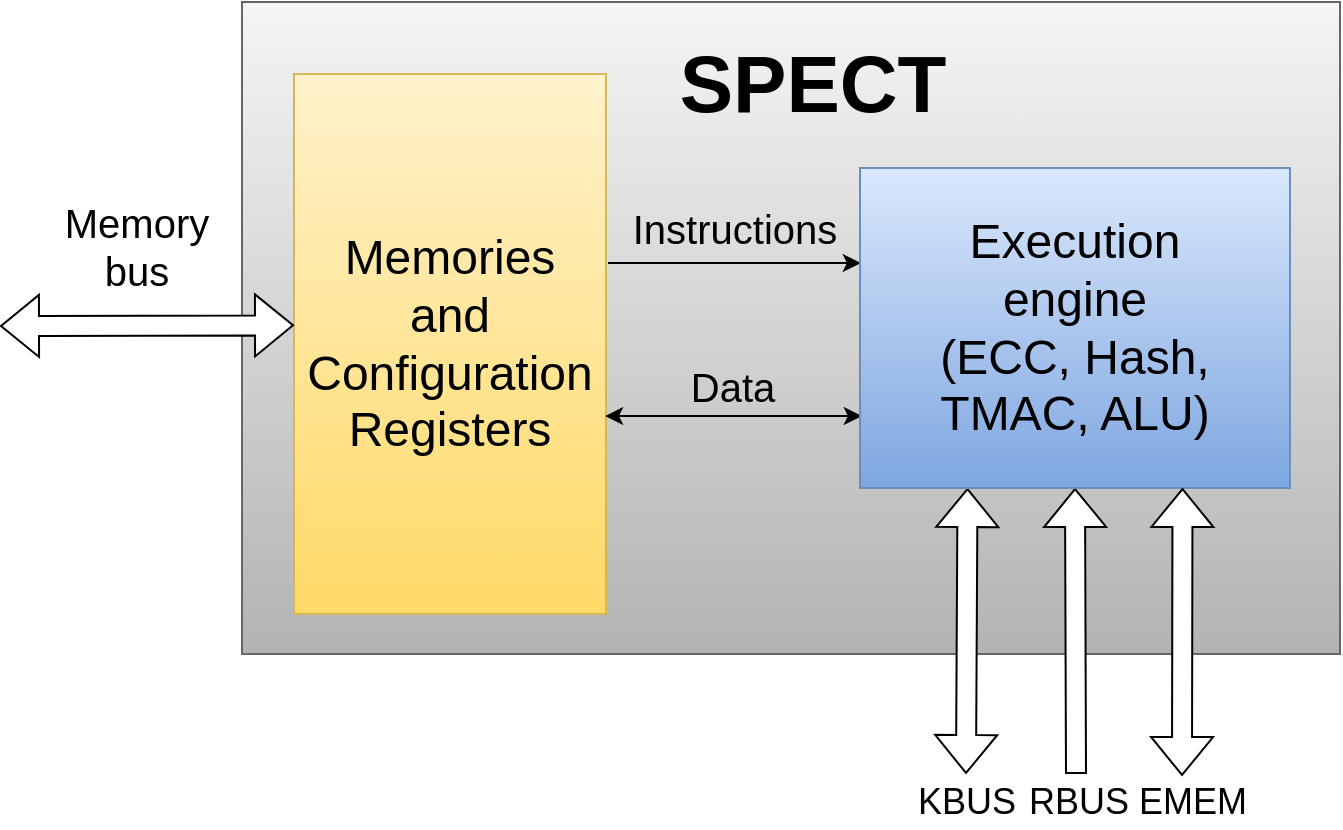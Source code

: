 <mxfile version="19.0.3" type="device" pages="3"><diagram id="puomRFM_Bwkc0ozgEDTy" name="Block diagram"><mxGraphModel dx="2062" dy="1272" grid="1" gridSize="1" guides="1" tooltips="1" connect="1" arrows="1" fold="1" page="1" pageScale="1" pageWidth="3300" pageHeight="2339" math="0" shadow="0"><root><mxCell id="0"/><mxCell id="1" parent="0"/><mxCell id="3hi2WO9LZcjGQ-PQPl_1-1" value="" style="rounded=0;whiteSpace=wrap;html=1;fillColor=#f5f5f5;strokeColor=#666666;gradientColor=#b3b3b3;" parent="1" vertex="1"><mxGeometry x="188" y="174" width="549" height="326" as="geometry"/></mxCell><mxCell id="3hi2WO9LZcjGQ-PQPl_1-4" value="SPECT" style="text;html=1;align=center;verticalAlign=middle;resizable=0;points=[];autosize=1;fontSize=40;fontStyle=1;" parent="1" vertex="1"><mxGeometry x="401" y="187" width="144" height="53" as="geometry"/></mxCell><mxCell id="3hi2WO9LZcjGQ-PQPl_1-23" style="edgeStyle=orthogonalEdgeStyle;rounded=0;orthogonalLoop=1;jettySize=auto;html=1;exitX=1;exitY=0.25;exitDx=0;exitDy=0;entryX=-0.012;entryY=0.122;entryDx=0;entryDy=0;entryPerimeter=0;fontSize=24;startArrow=none;startFill=0;fillColor=default;" parent="1" edge="1"><mxGeometry relative="1" as="geometry"><mxPoint x="371" y="304.5" as="sourcePoint"/><mxPoint x="497.42" y="304.52" as="targetPoint"/></mxGeometry></mxCell><mxCell id="3hi2WO9LZcjGQ-PQPl_1-5" value="Memories&lt;br style=&quot;font-size: 24px;&quot;&gt;and&lt;br style=&quot;font-size: 24px;&quot;&gt;Configuration Registers" style="rounded=0;whiteSpace=wrap;html=1;fontSize=24;fillColor=#fff2cc;gradientColor=#ffd966;strokeColor=#d6b656;" parent="1" vertex="1"><mxGeometry x="214" y="210" width="156" height="270" as="geometry"/></mxCell><mxCell id="3hi2WO9LZcjGQ-PQPl_1-6" value="" style="shape=flexArrow;endArrow=classic;startArrow=classic;html=1;rounded=0;fontSize=20;fillColor=default;" parent="1" edge="1"><mxGeometry width="100" height="100" relative="1" as="geometry"><mxPoint x="67" y="336" as="sourcePoint"/><mxPoint x="214" y="335.66" as="targetPoint"/></mxGeometry></mxCell><mxCell id="3hi2WO9LZcjGQ-PQPl_1-7" value="Memory&lt;br&gt;bus" style="text;html=1;align=center;verticalAlign=middle;resizable=0;points=[];autosize=1;strokeColor=none;fillColor=none;fontSize=20;" parent="1" vertex="1"><mxGeometry x="90" y="271" width="90" height="50" as="geometry"/></mxCell><mxCell id="3hi2WO9LZcjGQ-PQPl_1-13" style="edgeStyle=orthogonalEdgeStyle;rounded=0;orthogonalLoop=1;jettySize=auto;html=1;exitX=-0.005;exitY=0.844;exitDx=0;exitDy=0;fontSize=20;startArrow=classic;startFill=1;fillColor=default;exitPerimeter=0;entryX=0.997;entryY=0.678;entryDx=0;entryDy=0;entryPerimeter=0;" parent="1" edge="1"><mxGeometry relative="1" as="geometry"><mxPoint x="497.925" y="381.04" as="sourcePoint"/><mxPoint x="369.532" y="381.06" as="targetPoint"/><Array as="points"><mxPoint x="404" y="381"/><mxPoint x="404" y="381"/></Array></mxGeometry></mxCell><mxCell id="3hi2WO9LZcjGQ-PQPl_1-11" value="&lt;span style=&quot;font-size: 20px;&quot;&gt;Data&lt;br&gt;&lt;/span&gt;" style="text;html=1;align=center;verticalAlign=middle;resizable=0;points=[];autosize=1;strokeColor=none;fillColor=none;fontSize=30;labelBackgroundColor=none;" parent="1" vertex="1"><mxGeometry x="406" y="341" width="53" height="44" as="geometry"/></mxCell><mxCell id="3hi2WO9LZcjGQ-PQPl_1-15" value="" style="shape=flexArrow;endArrow=block;html=1;rounded=0;fontSize=20;fillColor=default;endFill=0;startArrow=block;entryX=0.25;entryY=1;entryDx=0;entryDy=0;" parent="1" edge="1" target="3hi2WO9LZcjGQ-PQPl_1-9"><mxGeometry width="50" height="50" relative="1" as="geometry"><mxPoint x="550" y="560" as="sourcePoint"/><mxPoint x="449" y="609" as="targetPoint"/></mxGeometry></mxCell><mxCell id="3hi2WO9LZcjGQ-PQPl_1-16" value="KBUS" style="text;html=1;align=center;verticalAlign=middle;resizable=0;points=[];autosize=1;strokeColor=none;fillColor=none;fontSize=18;" parent="1" vertex="1"><mxGeometry x="520" y="560" width="60" height="27" as="geometry"/></mxCell><mxCell id="3hi2WO9LZcjGQ-PQPl_1-17" value="" style="shape=flexArrow;endArrow=classic;html=1;rounded=0;fontSize=20;fillColor=default;entryX=0.5;entryY=1;entryDx=0;entryDy=0;" parent="1" edge="1" target="3hi2WO9LZcjGQ-PQPl_1-9"><mxGeometry width="50" height="50" relative="1" as="geometry"><mxPoint x="605" y="560" as="sourcePoint"/><mxPoint x="664.004" y="418" as="targetPoint"/></mxGeometry></mxCell><mxCell id="3hi2WO9LZcjGQ-PQPl_1-18" value="RBUS" style="text;html=1;align=center;verticalAlign=middle;resizable=0;points=[];autosize=1;strokeColor=none;fillColor=none;fontSize=18;" parent="1" vertex="1"><mxGeometry x="575" y="560" width="61" height="27" as="geometry"/></mxCell><mxCell id="3hi2WO9LZcjGQ-PQPl_1-9" value="Execution&lt;br&gt;engine&lt;br style=&quot;font-size: 24px;&quot;&gt;(ECC, Hash, TMAC, ALU)" style="rounded=0;whiteSpace=wrap;html=1;fontSize=24;fillColor=#dae8fc;gradientColor=#7ea6e0;strokeColor=#6c8ebf;" parent="1" vertex="1"><mxGeometry x="497" y="257" width="215" height="160" as="geometry"/></mxCell><mxCell id="3hi2WO9LZcjGQ-PQPl_1-24" value="&lt;span style=&quot;font-size: 20px;&quot;&gt;Instructions&lt;br&gt;&lt;/span&gt;" style="text;html=1;align=center;verticalAlign=middle;resizable=0;points=[];autosize=1;strokeColor=none;fillColor=none;fontSize=30;labelBackgroundColor=none;" parent="1" vertex="1"><mxGeometry x="377" y="262" width="113" height="44" as="geometry"/></mxCell><mxCell id="Th3ctkNGUyeRGJEMlNRt-1" value="" style="shape=flexArrow;endArrow=classic;html=1;rounded=0;fontSize=20;fillColor=default;entryX=0.75;entryY=1;entryDx=0;entryDy=0;startArrow=block;" edge="1" parent="1" target="3hi2WO9LZcjGQ-PQPl_1-9"><mxGeometry width="50" height="50" relative="1" as="geometry"><mxPoint x="658" y="561" as="sourcePoint"/><mxPoint x="928.5" y="398" as="targetPoint"/></mxGeometry></mxCell><mxCell id="Th3ctkNGUyeRGJEMlNRt-3" value="EMEM" style="text;html=1;align=center;verticalAlign=middle;resizable=0;points=[];autosize=1;strokeColor=none;fillColor=none;fontSize=18;" vertex="1" parent="1"><mxGeometry x="630" y="560" width="65" height="27" as="geometry"/></mxCell></root></mxGraphModel></diagram><diagram id="ZUy0CCjmALn99LovKJw2" name="Programmers model"><mxGraphModel dx="1422" dy="877" grid="1" gridSize="1" guides="1" tooltips="1" connect="1" arrows="1" fold="1" page="1" pageScale="1" pageWidth="3300" pageHeight="2339" math="0" shadow="0"><root><mxCell id="0"/><mxCell id="1" parent="0"/><mxCell id="fU5cxxyZtmImsJdEcCQk-1" value="..." style="rounded=0;whiteSpace=wrap;html=1;labelBackgroundColor=none;fontSize=24;fillColor=#f5f5f5;gradientColor=#b3b3b3;strokeColor=#666666;" parent="1" vertex="1"><mxGeometry x="433" y="209" width="167" height="286" as="geometry"/></mxCell><mxCell id="fU5cxxyZtmImsJdEcCQk-2" value="R0" style="rounded=0;whiteSpace=wrap;html=1;labelBackgroundColor=none;fontSize=24;strokeColor=#666666;fillColor=#f5f5f5;gradientColor=#b3b3b3;" parent="1" vertex="1"><mxGeometry x="433" y="209" width="167" height="26" as="geometry"/></mxCell><mxCell id="fU5cxxyZtmImsJdEcCQk-4" value="R1" style="rounded=0;whiteSpace=wrap;html=1;labelBackgroundColor=none;fontSize=24;strokeColor=#666666;fillColor=#f5f5f5;gradientColor=#b3b3b3;" parent="1" vertex="1"><mxGeometry x="433" y="235" width="167" height="26" as="geometry"/></mxCell><mxCell id="fU5cxxyZtmImsJdEcCQk-5" value="R31" style="rounded=0;whiteSpace=wrap;html=1;labelBackgroundColor=none;fontSize=24;strokeColor=#666666;fillColor=#f5f5f5;gradientColor=#b3b3b3;" parent="1" vertex="1"><mxGeometry x="433" y="469" width="167" height="26" as="geometry"/></mxCell><mxCell id="fU5cxxyZtmImsJdEcCQk-6" value="255" style="text;html=1;align=center;verticalAlign=middle;resizable=0;points=[];autosize=1;strokeColor=none;fillColor=none;fontSize=20;" parent="1" vertex="1"><mxGeometry x="412" y="180" width="44" height="29" as="geometry"/></mxCell><mxCell id="fU5cxxyZtmImsJdEcCQk-7" value="0" style="text;html=1;align=center;verticalAlign=middle;resizable=0;points=[];autosize=1;strokeColor=none;fillColor=none;fontSize=20;" parent="1" vertex="1"><mxGeometry x="589" y="181" width="22" height="29" as="geometry"/></mxCell><mxCell id="fU5cxxyZtmImsJdEcCQk-8" value="PC" style="rounded=0;whiteSpace=wrap;html=1;labelBackgroundColor=none;fontSize=24;fillColor=#ffcd28;gradientColor=#ffa500;strokeColor=#d79b00;" parent="1" vertex="1"><mxGeometry x="680" y="251" width="102" height="26" as="geometry"/></mxCell><mxCell id="fU5cxxyZtmImsJdEcCQk-9" value="15" style="text;html=1;align=center;verticalAlign=middle;resizable=0;points=[];autosize=1;strokeColor=none;fillColor=none;fontSize=20;" parent="1" vertex="1"><mxGeometry x="665" y="224" width="33" height="29" as="geometry"/></mxCell><mxCell id="fU5cxxyZtmImsJdEcCQk-10" value="0" style="text;html=1;align=center;verticalAlign=middle;resizable=0;points=[];autosize=1;strokeColor=none;fillColor=none;fontSize=20;" parent="1" vertex="1"><mxGeometry x="770" y="224" width="22" height="29" as="geometry"/></mxCell><mxCell id="fU5cxxyZtmImsJdEcCQk-15" value="" style="rounded=0;whiteSpace=wrap;html=1;labelBackgroundColor=none;fontSize=24;fillColor=#fff2cc;gradientColor=#ffd966;strokeColor=#d6b656;" parent="1" vertex="1"><mxGeometry x="679" y="418" width="102" height="26" as="geometry"/></mxCell><mxCell id="fU5cxxyZtmImsJdEcCQk-16" value="15" style="text;html=1;align=center;verticalAlign=middle;resizable=0;points=[];autosize=1;strokeColor=none;fillColor=none;fontSize=20;" parent="1" vertex="1"><mxGeometry x="664" y="286" width="33" height="29" as="geometry"/></mxCell><mxCell id="fU5cxxyZtmImsJdEcCQk-17" value="0" style="text;html=1;align=center;verticalAlign=middle;resizable=0;points=[];autosize=1;strokeColor=none;fillColor=none;fontSize=20;" parent="1" vertex="1"><mxGeometry x="769" y="286" width="22" height="29" as="geometry"/></mxCell><mxCell id="fU5cxxyZtmImsJdEcCQk-18" value="" style="rounded=0;whiteSpace=wrap;html=1;labelBackgroundColor=none;fontSize=24;fillColor=#fff2cc;gradientColor=#ffd966;strokeColor=#d6b656;" parent="1" vertex="1"><mxGeometry x="679" y="392" width="102" height="26" as="geometry"/></mxCell><mxCell id="fU5cxxyZtmImsJdEcCQk-19" value="R30" style="rounded=0;whiteSpace=wrap;html=1;labelBackgroundColor=none;fontSize=24;strokeColor=#666666;fillColor=#f5f5f5;gradientColor=#b3b3b3;" parent="1" vertex="1"><mxGeometry x="433" y="443" width="167" height="26" as="geometry"/></mxCell><mxCell id="fU5cxxyZtmImsJdEcCQk-20" value="R2" style="rounded=0;whiteSpace=wrap;html=1;labelBackgroundColor=none;fontSize=24;strokeColor=#666666;fillColor=#f5f5f5;gradientColor=#b3b3b3;" parent="1" vertex="1"><mxGeometry x="433" y="261" width="167" height="26" as="geometry"/></mxCell><mxCell id="fU5cxxyZtmImsJdEcCQk-21" value="R29" style="rounded=0;whiteSpace=wrap;html=1;labelBackgroundColor=none;fontSize=24;strokeColor=#666666;fillColor=#f5f5f5;gradientColor=#b3b3b3;" parent="1" vertex="1"><mxGeometry x="433" y="417" width="167" height="26" as="geometry"/></mxCell><mxCell id="fU5cxxyZtmImsJdEcCQk-22" value="" style="rounded=0;whiteSpace=wrap;html=1;labelBackgroundColor=none;fontSize=24;fillColor=#fff2cc;gradientColor=#ffd966;strokeColor=#d6b656;" parent="1" vertex="1"><mxGeometry x="679" y="367" width="102" height="26" as="geometry"/></mxCell><mxCell id="fU5cxxyZtmImsJdEcCQk-24" value="" style="rounded=0;whiteSpace=wrap;html=1;labelBackgroundColor=none;fontSize=24;fillColor=#fff2cc;gradientColor=#ffd966;strokeColor=#d6b656;" parent="1" vertex="1"><mxGeometry x="679" y="341" width="102" height="26" as="geometry"/></mxCell><mxCell id="fU5cxxyZtmImsJdEcCQk-25" value="RAR" style="text;html=1;align=center;verticalAlign=middle;resizable=0;points=[];autosize=1;strokeColor=none;fillColor=none;fontSize=24;" parent="1" vertex="1"><mxGeometry x="701" y="363" width="62" height="34" as="geometry"/></mxCell><mxCell id="fU5cxxyZtmImsJdEcCQk-26" value="Z" style="rounded=0;whiteSpace=wrap;html=1;labelBackgroundColor=none;fontSize=24;fillColor=#e6d0de;gradientColor=#d5739d;strokeColor=#996185;" parent="1" vertex="1"><mxGeometry x="681.5" y="196" width="33" height="26" as="geometry"/></mxCell><mxCell id="fU5cxxyZtmImsJdEcCQk-27" value="C" style="rounded=0;whiteSpace=wrap;html=1;labelBackgroundColor=none;fontSize=24;fillColor=#f8cecc;gradientColor=#ea6b66;strokeColor=#b85450;" parent="1" vertex="1"><mxGeometry x="714.5" y="196" width="33" height="26" as="geometry"/></mxCell><mxCell id="fU5cxxyZtmImsJdEcCQk-28" value="..." style="rounded=0;whiteSpace=wrap;html=1;labelBackgroundColor=none;fontSize=24;fillColor=#dae8fc;gradientColor=#7ea6e0;strokeColor=#6c8ebf;" parent="1" vertex="1"><mxGeometry x="865" y="208" width="167" height="63" as="geometry"/></mxCell><mxCell id="fU5cxxyZtmImsJdEcCQk-30" value="Mem" style="text;html=1;align=center;verticalAlign=middle;resizable=0;points=[];autosize=1;strokeColor=none;fillColor=none;fontSize=24;" parent="1" vertex="1"><mxGeometry x="914" y="175" width="64" height="34" as="geometry"/></mxCell><mxCell id="fU5cxxyZtmImsJdEcCQk-31" value="31" style="text;html=1;align=center;verticalAlign=middle;resizable=0;points=[];autosize=1;strokeColor=none;fillColor=none;fontSize=20;" parent="1" vertex="1"><mxGeometry x="851" y="181" width="33" height="29" as="geometry"/></mxCell><mxCell id="fU5cxxyZtmImsJdEcCQk-32" value="0" style="text;html=1;align=center;verticalAlign=middle;resizable=0;points=[];autosize=1;strokeColor=none;fillColor=none;fontSize=20;" parent="1" vertex="1"><mxGeometry x="1020" y="181" width="22" height="29" as="geometry"/></mxCell><mxCell id="fU5cxxyZtmImsJdEcCQk-33" value="0x0000" style="rounded=0;whiteSpace=wrap;html=1;labelBackgroundColor=none;fontSize=24;strokeColor=#6c8ebf;fillColor=#dae8fc;gradientColor=#7ea6e0;" parent="1" vertex="1"><mxGeometry x="865" y="208" width="167" height="26" as="geometry"/></mxCell><mxCell id="fU5cxxyZtmImsJdEcCQk-34" value="0x07FC" style="rounded=0;whiteSpace=wrap;html=1;labelBackgroundColor=none;fontSize=24;strokeColor=#6c8ebf;fillColor=#dae8fc;gradientColor=#7ea6e0;" parent="1" vertex="1"><mxGeometry x="865" y="257" width="167" height="26" as="geometry"/></mxCell><mxCell id="fU5cxxyZtmImsJdEcCQk-41" value="" style="rounded=0;whiteSpace=wrap;html=1;labelBackgroundColor=none;fontSize=24;fillColor=#fff2cc;gradientColor=#ffd966;strokeColor=#d6b656;" parent="1" vertex="1"><mxGeometry x="679" y="315" width="102" height="26" as="geometry"/></mxCell><mxCell id="FV1ju-upL0kuKlAXYwmE-1" value="..." style="rounded=0;whiteSpace=wrap;html=1;labelBackgroundColor=none;fontSize=24;fillColor=#dae8fc;gradientColor=#7ea6e0;strokeColor=#6c8ebf;" parent="1" vertex="1"><mxGeometry x="865" y="290" width="167" height="63" as="geometry"/></mxCell><mxCell id="FV1ju-upL0kuKlAXYwmE-2" value="0x1000" style="rounded=0;whiteSpace=wrap;html=1;labelBackgroundColor=none;fontSize=24;strokeColor=#6c8ebf;fillColor=#dae8fc;gradientColor=#7ea6e0;" parent="1" vertex="1"><mxGeometry x="865" y="290" width="167" height="26" as="geometry"/></mxCell><mxCell id="FV1ju-upL0kuKlAXYwmE-3" value="0x11FC" style="rounded=0;whiteSpace=wrap;html=1;labelBackgroundColor=none;fontSize=24;strokeColor=#6c8ebf;fillColor=#dae8fc;gradientColor=#7ea6e0;" parent="1" vertex="1"><mxGeometry x="865" y="339" width="167" height="26" as="geometry"/></mxCell><mxCell id="FV1ju-upL0kuKlAXYwmE-4" value="..." style="rounded=0;whiteSpace=wrap;html=1;labelBackgroundColor=none;fontSize=24;fillColor=#dae8fc;gradientColor=#7ea6e0;strokeColor=#6c8ebf;" parent="1" vertex="1"><mxGeometry x="865" y="373" width="167" height="63" as="geometry"/></mxCell><mxCell id="FV1ju-upL0kuKlAXYwmE-5" value="0x3000" style="rounded=0;whiteSpace=wrap;html=1;labelBackgroundColor=none;fontSize=24;strokeColor=#6c8ebf;fillColor=#dae8fc;gradientColor=#7ea6e0;" parent="1" vertex="1"><mxGeometry x="865" y="373" width="167" height="26" as="geometry"/></mxCell><mxCell id="FV1ju-upL0kuKlAXYwmE-6" value="0x37FC" style="rounded=0;whiteSpace=wrap;html=1;labelBackgroundColor=none;fontSize=24;strokeColor=#6c8ebf;fillColor=#dae8fc;gradientColor=#7ea6e0;" parent="1" vertex="1"><mxGeometry x="865" y="422" width="167" height="26" as="geometry"/></mxCell><mxCell id="Ek8fxgFJlRoJDEGPUa06-1" value="..." style="rounded=0;whiteSpace=wrap;html=1;labelBackgroundColor=none;fontSize=24;fillColor=#dae8fc;gradientColor=#7ea6e0;strokeColor=#6c8ebf;" vertex="1" parent="1"><mxGeometry x="1072" y="210" width="167" height="63" as="geometry"/></mxCell><mxCell id="Ek8fxgFJlRoJDEGPUa06-2" value="0x4000" style="rounded=0;whiteSpace=wrap;html=1;labelBackgroundColor=none;fontSize=24;strokeColor=#6c8ebf;fillColor=#dae8fc;gradientColor=#7ea6e0;" vertex="1" parent="1"><mxGeometry x="1072" y="210" width="167" height="26" as="geometry"/></mxCell><mxCell id="Ek8fxgFJlRoJDEGPUa06-3" value="0x408C" style="rounded=0;whiteSpace=wrap;html=1;labelBackgroundColor=none;fontSize=24;strokeColor=#6c8ebf;fillColor=#dae8fc;gradientColor=#7ea6e0;" vertex="1" parent="1"><mxGeometry x="1072" y="259" width="167" height="26" as="geometry"/></mxCell><mxCell id="Ek8fxgFJlRoJDEGPUa06-4" value="..." style="rounded=0;whiteSpace=wrap;html=1;labelBackgroundColor=none;fontSize=24;fillColor=#dae8fc;gradientColor=#7ea6e0;strokeColor=#6c8ebf;" vertex="1" parent="1"><mxGeometry x="1072" y="370" width="167" height="63" as="geometry"/></mxCell><mxCell id="Ek8fxgFJlRoJDEGPUa06-5" value="0x5000" style="rounded=0;whiteSpace=wrap;html=1;labelBackgroundColor=none;fontSize=24;strokeColor=#6c8ebf;fillColor=#dae8fc;gradientColor=#7ea6e0;" vertex="1" parent="1"><mxGeometry x="1072" y="370" width="167" height="26" as="geometry"/></mxCell><mxCell id="Ek8fxgFJlRoJDEGPUa06-6" value="0x508C" style="rounded=0;whiteSpace=wrap;html=1;labelBackgroundColor=none;fontSize=24;strokeColor=#6c8ebf;fillColor=#dae8fc;gradientColor=#7ea6e0;" vertex="1" parent="1"><mxGeometry x="1072" y="419" width="167" height="26" as="geometry"/></mxCell><mxCell id="Ek8fxgFJlRoJDEGPUa06-7" value="31" style="text;html=1;align=center;verticalAlign=middle;resizable=0;points=[];autosize=1;strokeColor=none;fillColor=none;fontSize=20;" vertex="1" parent="1"><mxGeometry x="1062" y="181" width="33" height="29" as="geometry"/></mxCell><mxCell id="Ek8fxgFJlRoJDEGPUa06-8" value="0" style="text;html=1;align=center;verticalAlign=middle;resizable=0;points=[];autosize=1;strokeColor=none;fillColor=none;fontSize=20;" vertex="1" parent="1"><mxGeometry x="1223" y="180" width="22" height="29" as="geometry"/></mxCell><mxCell id="Ek8fxgFJlRoJDEGPUa06-9" value="EMem In" style="text;html=1;align=center;verticalAlign=middle;resizable=0;points=[];autosize=1;strokeColor=none;fillColor=none;fontSize=24;" vertex="1" parent="1"><mxGeometry x="1104" y="175" width="107" height="34" as="geometry"/></mxCell><mxCell id="Ek8fxgFJlRoJDEGPUa06-10" value="E" style="rounded=0;whiteSpace=wrap;html=1;labelBackgroundColor=none;fontSize=24;fillColor=#d5e8d4;strokeColor=#82b366;gradientColor=#97d077;" vertex="1" parent="1"><mxGeometry x="747.5" y="196" width="33" height="26" as="geometry"/></mxCell><mxCell id="UrWreIpZTFrhivmSP54r-1" value="31" style="text;html=1;align=center;verticalAlign=middle;resizable=0;points=[];autosize=1;strokeColor=none;fillColor=none;fontSize=20;" vertex="1" parent="1"><mxGeometry x="1060" y="340.5" width="33" height="29" as="geometry"/></mxCell><mxCell id="UrWreIpZTFrhivmSP54r-2" value="0" style="text;html=1;align=center;verticalAlign=middle;resizable=0;points=[];autosize=1;strokeColor=none;fillColor=none;fontSize=20;" vertex="1" parent="1"><mxGeometry x="1221" y="339.5" width="22" height="29" as="geometry"/></mxCell><mxCell id="UrWreIpZTFrhivmSP54r-3" value="EMem Out" style="text;html=1;align=center;verticalAlign=middle;resizable=0;points=[];autosize=1;strokeColor=none;fillColor=none;fontSize=24;" vertex="1" parent="1"><mxGeometry x="1093" y="334.5" width="126" height="34" as="geometry"/></mxCell></root></mxGraphModel></diagram><diagram id="A847QLCsuKTxvSsEOPM4" name="Invocation"><mxGraphModel dx="2062" dy="1272" grid="1" gridSize="5" guides="1" tooltips="1" connect="1" arrows="1" fold="1" page="1" pageScale="1" pageWidth="3300" pageHeight="2339" math="0" shadow="0"><root><mxCell id="0"/><mxCell id="1" parent="0"/><mxCell id="_mxcFk5AK3eKpYvqBi5o-6" style="edgeStyle=orthogonalEdgeStyle;rounded=0;orthogonalLoop=1;jettySize=auto;html=1;exitX=0.5;exitY=1;exitDx=0;exitDy=0;entryX=0.5;entryY=0;entryDx=0;entryDy=0;fontSize=14;startArrow=none;startFill=0;fillColor=default;" parent="1" source="_mxcFk5AK3eKpYvqBi5o-2" target="_mxcFk5AK3eKpYvqBi5o-5" edge="1"><mxGeometry relative="1" as="geometry"/></mxCell><mxCell id="_mxcFk5AK3eKpYvqBi5o-2" value="&lt;span style=&quot;&quot;&gt;Store&amp;nbsp;&lt;/span&gt;&lt;span style=&quot;&quot;&gt;firmware to Instruction Memory&lt;/span&gt;" style="rounded=1;whiteSpace=wrap;html=1;labelBackgroundColor=none;fontSize=14;strokeColor=#666666;fillColor=#f5f5f5;gradientColor=#b3b3b3;" parent="1" vertex="1"><mxGeometry x="450" y="110" width="390" height="33" as="geometry"/></mxCell><mxCell id="_mxcFk5AK3eKpYvqBi5o-8" style="edgeStyle=orthogonalEdgeStyle;rounded=0;orthogonalLoop=1;jettySize=auto;html=1;fontSize=14;startArrow=none;startFill=0;fillColor=default;entryX=0.5;entryY=0;entryDx=0;entryDy=0;exitX=0.5;exitY=1;exitDx=0;exitDy=0;" parent="1" source="_mxcFk5AK3eKpYvqBi5o-3" target="_mxcFk5AK3eKpYvqBi5o-11" edge="1"><mxGeometry relative="1" as="geometry"><mxPoint x="644.25" y="283.575" as="targetPoint"/><mxPoint x="644.505" y="263" as="sourcePoint"/></mxGeometry></mxCell><mxCell id="_mxcFk5AK3eKpYvqBi5o-3" value="Write&amp;nbsp;&lt;b&gt;INT_ENA[INT_DONE_EN]&lt;/b&gt; = 1. Launch program by writing&amp;nbsp;&lt;b&gt;COMMAND[START]&lt;/b&gt; = 1." style="rounded=1;whiteSpace=wrap;html=1;labelBackgroundColor=none;fontSize=14;strokeColor=#666666;fillColor=#f5f5f5;gradientColor=#b3b3b3;" parent="1" vertex="1"><mxGeometry x="451" y="218" width="389" height="45" as="geometry"/></mxCell><mxCell id="_mxcFk5AK3eKpYvqBi5o-7" style="edgeStyle=orthogonalEdgeStyle;rounded=0;orthogonalLoop=1;jettySize=auto;html=1;exitX=0.5;exitY=1;exitDx=0;exitDy=0;fontSize=14;startArrow=none;startFill=0;fillColor=default;" parent="1" source="_mxcFk5AK3eKpYvqBi5o-5" edge="1"><mxGeometry relative="1" as="geometry"><mxPoint x="645" y="218" as="targetPoint"/></mxGeometry></mxCell><mxCell id="_mxcFk5AK3eKpYvqBi5o-5" value="Store input parameters for the firmware&amp;nbsp;to DATA RAM IN." style="rounded=1;whiteSpace=wrap;html=1;labelBackgroundColor=none;fontSize=14;strokeColor=#666666;fillColor=#f5f5f5;gradientColor=#b3b3b3;" parent="1" vertex="1"><mxGeometry x="450" y="163" width="390" height="35" as="geometry"/></mxCell><mxCell id="_mxcFk5AK3eKpYvqBi5o-13" style="edgeStyle=orthogonalEdgeStyle;rounded=0;orthogonalLoop=1;jettySize=auto;html=1;exitX=0.5;exitY=1;exitDx=0;exitDy=0;fontSize=14;startArrow=none;startFill=0;fillColor=default;entryX=0.5;entryY=0;entryDx=0;entryDy=0;" parent="1" source="_mxcFk5AK3eKpYvqBi5o-11" target="_mxcFk5AK3eKpYvqBi5o-12" edge="1"><mxGeometry relative="1" as="geometry"><mxPoint x="645" y="400" as="targetPoint"/><Array as="points"><mxPoint x="645" y="375"/></Array></mxGeometry></mxCell><mxCell id="_mxcFk5AK3eKpYvqBi5o-11" value="SPECT executes firmware&amp;nbsp;from Instruction Memory. It reads input data from DATA RAM IN or EMEM IN, and stores results to DATA RAM OUT or EMEM OUT. When SPECT executes instruction END, it stops the program execution and raises interrupt." style="rounded=1;whiteSpace=wrap;html=1;labelBackgroundColor=none;fontSize=14;strokeColor=#d6b656;fillColor=#fff2cc;gradientColor=#ffd966;" parent="1" vertex="1"><mxGeometry x="450.5" y="285" width="389.5" height="95" as="geometry"/></mxCell><mxCell id="_mxcFk5AK3eKpYvqBi5o-12" value="External system which was notified by interrupt from SPECT, reads results of the program from DATA RAM OUT&lt;br&gt;or EMEM OUT" style="rounded=1;whiteSpace=wrap;html=1;labelBackgroundColor=none;fontSize=14;strokeColor=#666666;fillColor=#f5f5f5;gradientColor=#b3b3b3;" parent="1" vertex="1"><mxGeometry x="451" y="405" width="389" height="60" as="geometry"/></mxCell><mxCell id="_mxcFk5AK3eKpYvqBi5o-17" value="" style="rounded=1;whiteSpace=wrap;html=1;labelBackgroundColor=none;fontSize=14;" parent="1" vertex="1"><mxGeometry x="495" y="491" width="327.75" height="108" as="geometry"/></mxCell><mxCell id="_mxcFk5AK3eKpYvqBi5o-15" value="Executed by external system" style="rounded=1;whiteSpace=wrap;html=1;labelBackgroundColor=none;fontSize=14;strokeColor=#666666;fillColor=#f5f5f5;gradientColor=#b3b3b3;" parent="1" vertex="1"><mxGeometry x="516.5" y="525" width="126" height="62" as="geometry"/></mxCell><mxCell id="_mxcFk5AK3eKpYvqBi5o-16" value="Executed by SPECT." style="rounded=1;whiteSpace=wrap;html=1;labelBackgroundColor=none;fontSize=14;strokeColor=#d6b656;fillColor=#fff2cc;gradientColor=#ffd966;" parent="1" vertex="1"><mxGeometry x="666.5" y="525" width="129" height="62" as="geometry"/></mxCell><mxCell id="_mxcFk5AK3eKpYvqBi5o-22" value="Legend" style="text;html=1;align=center;verticalAlign=middle;resizable=0;points=[];autosize=1;strokeColor=none;fillColor=none;fontSize=14;fontStyle=1" parent="1" vertex="1"><mxGeometry x="509" y="498" width="61" height="22" as="geometry"/></mxCell></root></mxGraphModel></diagram></mxfile>
